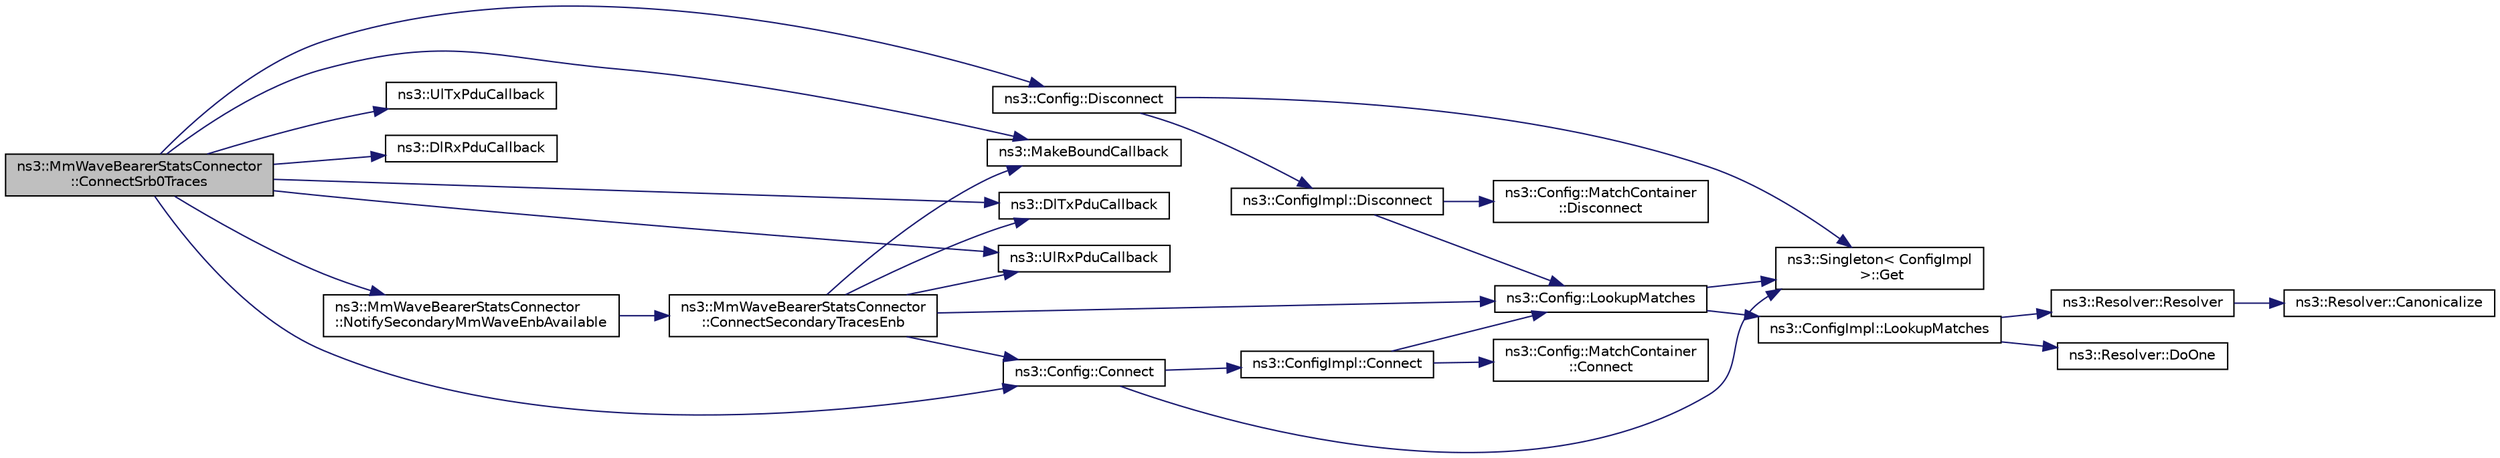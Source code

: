 digraph "ns3::MmWaveBearerStatsConnector::ConnectSrb0Traces"
{
  edge [fontname="Helvetica",fontsize="10",labelfontname="Helvetica",labelfontsize="10"];
  node [fontname="Helvetica",fontsize="10",shape=record];
  rankdir="LR";
  Node1 [label="ns3::MmWaveBearerStatsConnector\l::ConnectSrb0Traces",height=0.2,width=0.4,color="black", fillcolor="grey75", style="filled", fontcolor="black"];
  Node1 -> Node2 [color="midnightblue",fontsize="10",style="solid"];
  Node2 [label="ns3::Config::Disconnect",height=0.2,width=0.4,color="black", fillcolor="white", style="filled",URL="$d1/d44/group__config.html#ga33e975bd2ed84e3353b2a3356d90fc1d"];
  Node2 -> Node3 [color="midnightblue",fontsize="10",style="solid"];
  Node3 [label="ns3::Singleton\< ConfigImpl\l \>::Get",height=0.2,width=0.4,color="black", fillcolor="white", style="filled",URL="$d8/d77/classns3_1_1Singleton.html#a80a2cd3c25a27ea72add7a9f7a141ffa"];
  Node2 -> Node4 [color="midnightblue",fontsize="10",style="solid"];
  Node4 [label="ns3::ConfigImpl::Disconnect",height=0.2,width=0.4,color="black", fillcolor="white", style="filled",URL="$d1/dbd/classns3_1_1ConfigImpl.html#adda3f0ff44215a70d1d2f0fdd6519d9d"];
  Node4 -> Node5 [color="midnightblue",fontsize="10",style="solid"];
  Node5 [label="ns3::Config::LookupMatches",height=0.2,width=0.4,color="black", fillcolor="white", style="filled",URL="$d1/d44/group__config.html#ga74aeb63f8f50b4a98043351552ef7db6"];
  Node5 -> Node3 [color="midnightblue",fontsize="10",style="solid"];
  Node5 -> Node6 [color="midnightblue",fontsize="10",style="solid"];
  Node6 [label="ns3::ConfigImpl::LookupMatches",height=0.2,width=0.4,color="black", fillcolor="white", style="filled",URL="$d1/dbd/classns3_1_1ConfigImpl.html#a15729299768695aa09a7ac0ba2c3b7e9"];
  Node6 -> Node7 [color="midnightblue",fontsize="10",style="solid"];
  Node7 [label="ns3::Resolver::Resolver",height=0.2,width=0.4,color="black", fillcolor="white", style="filled",URL="$d4/dc4/classns3_1_1Resolver.html#aacc39f1f92a6a127e71210936f7f7d35"];
  Node7 -> Node8 [color="midnightblue",fontsize="10",style="solid"];
  Node8 [label="ns3::Resolver::Canonicalize",height=0.2,width=0.4,color="black", fillcolor="white", style="filled",URL="$d4/dc4/classns3_1_1Resolver.html#a17e3b2dbd56da7d36782f3926713b48f"];
  Node6 -> Node9 [color="midnightblue",fontsize="10",style="solid"];
  Node9 [label="ns3::Resolver::DoOne",height=0.2,width=0.4,color="black", fillcolor="white", style="filled",URL="$d4/dc4/classns3_1_1Resolver.html#afba9f35df8976f26b6de7be7350a49d4"];
  Node4 -> Node10 [color="midnightblue",fontsize="10",style="solid"];
  Node10 [label="ns3::Config::MatchContainer\l::Disconnect",height=0.2,width=0.4,color="black", fillcolor="white", style="filled",URL="$d5/d7e/classns3_1_1Config_1_1MatchContainer.html#a578a5f5f24f309ae52c44643b99943c6"];
  Node1 -> Node11 [color="midnightblue",fontsize="10",style="solid"];
  Node11 [label="ns3::MakeBoundCallback",height=0.2,width=0.4,color="black", fillcolor="white", style="filled",URL="$de/d40/group__makeboundcallback.html#ga1725d6362e6065faa0709f7c93f8d770"];
  Node1 -> Node12 [color="midnightblue",fontsize="10",style="solid"];
  Node12 [label="ns3::UlTxPduCallback",height=0.2,width=0.4,color="black", fillcolor="white", style="filled",URL="$d7/d2e/namespacens3.html#ae624428f0992ac62a3c5f2e7318fb98e"];
  Node1 -> Node13 [color="midnightblue",fontsize="10",style="solid"];
  Node13 [label="ns3::DlRxPduCallback",height=0.2,width=0.4,color="black", fillcolor="white", style="filled",URL="$d7/d2e/namespacens3.html#ae4fb5123d8a56fce742428b530ec4197"];
  Node1 -> Node14 [color="midnightblue",fontsize="10",style="solid"];
  Node14 [label="ns3::DlTxPduCallback",height=0.2,width=0.4,color="black", fillcolor="white", style="filled",URL="$d7/d2e/namespacens3.html#a7de82f7ed9986b9bcb67951f61e02ff4"];
  Node1 -> Node15 [color="midnightblue",fontsize="10",style="solid"];
  Node15 [label="ns3::UlRxPduCallback",height=0.2,width=0.4,color="black", fillcolor="white", style="filled",URL="$d7/d2e/namespacens3.html#a269527c03607c9c885d7cff7667ec5e0"];
  Node1 -> Node16 [color="midnightblue",fontsize="10",style="solid"];
  Node16 [label="ns3::Config::Connect",height=0.2,width=0.4,color="black", fillcolor="white", style="filled",URL="$d1/d44/group__config.html#ga4014f151241cd0939b6cb64409605736"];
  Node16 -> Node3 [color="midnightblue",fontsize="10",style="solid"];
  Node16 -> Node17 [color="midnightblue",fontsize="10",style="solid"];
  Node17 [label="ns3::ConfigImpl::Connect",height=0.2,width=0.4,color="black", fillcolor="white", style="filled",URL="$d1/dbd/classns3_1_1ConfigImpl.html#a9e74a4715051a976d08d83447b2a0094"];
  Node17 -> Node5 [color="midnightblue",fontsize="10",style="solid"];
  Node17 -> Node18 [color="midnightblue",fontsize="10",style="solid"];
  Node18 [label="ns3::Config::MatchContainer\l::Connect",height=0.2,width=0.4,color="black", fillcolor="white", style="filled",URL="$d5/d7e/classns3_1_1Config_1_1MatchContainer.html#a3faec88bf2938163282336eef46e21ee"];
  Node1 -> Node19 [color="midnightblue",fontsize="10",style="solid"];
  Node19 [label="ns3::MmWaveBearerStatsConnector\l::NotifySecondaryMmWaveEnbAvailable",height=0.2,width=0.4,color="black", fillcolor="white", style="filled",URL="$d7/d9f/classns3_1_1MmWaveBearerStatsConnector.html#aa1b18db31a6f4815544b154f97ff79a5"];
  Node19 -> Node20 [color="midnightblue",fontsize="10",style="solid"];
  Node20 [label="ns3::MmWaveBearerStatsConnector\l::ConnectSecondaryTracesEnb",height=0.2,width=0.4,color="black", fillcolor="white", style="filled",URL="$d7/d9f/classns3_1_1MmWaveBearerStatsConnector.html#a594e4190deade20af31f677f1e145b49"];
  Node20 -> Node5 [color="midnightblue",fontsize="10",style="solid"];
  Node20 -> Node16 [color="midnightblue",fontsize="10",style="solid"];
  Node20 -> Node11 [color="midnightblue",fontsize="10",style="solid"];
  Node20 -> Node15 [color="midnightblue",fontsize="10",style="solid"];
  Node20 -> Node14 [color="midnightblue",fontsize="10",style="solid"];
}
